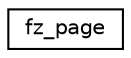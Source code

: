 digraph "Graphical Class Hierarchy"
{
 // LATEX_PDF_SIZE
  edge [fontname="Helvetica",fontsize="10",labelfontname="Helvetica",labelfontsize="10"];
  node [fontname="Helvetica",fontsize="10",shape=record];
  rankdir="LR";
  Node0 [label="fz_page",height=0.2,width=0.4,color="black", fillcolor="white", style="filled",URL="$structfz__page.html",tooltip=" "];
}
